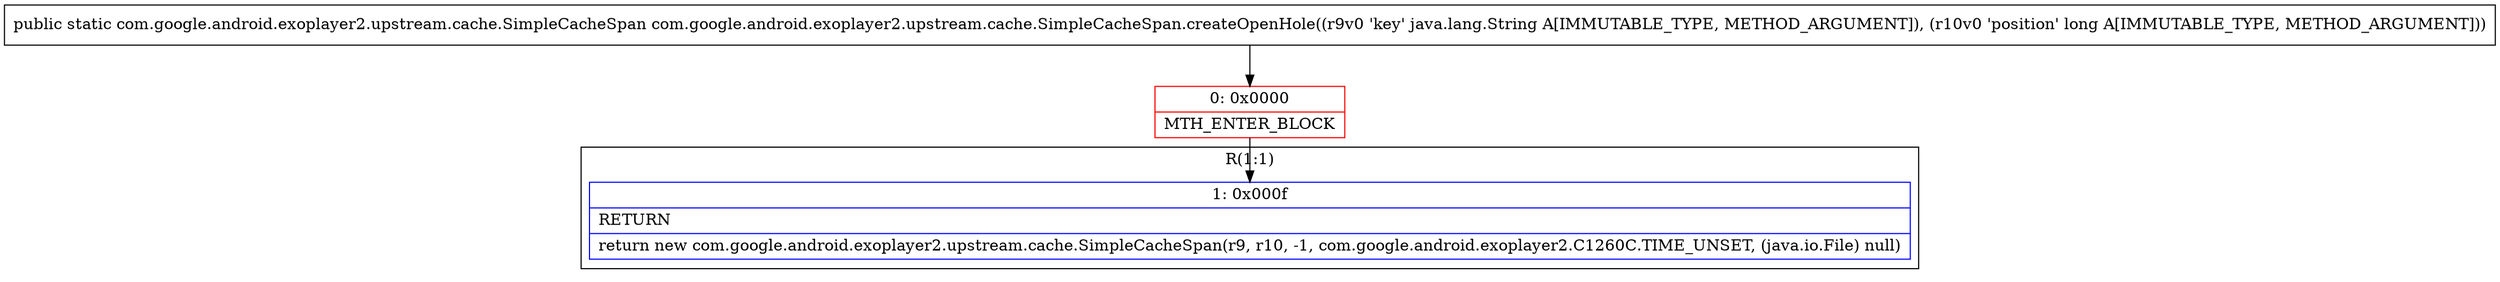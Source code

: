 digraph "CFG forcom.google.android.exoplayer2.upstream.cache.SimpleCacheSpan.createOpenHole(Ljava\/lang\/String;J)Lcom\/google\/android\/exoplayer2\/upstream\/cache\/SimpleCacheSpan;" {
subgraph cluster_Region_1767544417 {
label = "R(1:1)";
node [shape=record,color=blue];
Node_1 [shape=record,label="{1\:\ 0x000f|RETURN\l|return new com.google.android.exoplayer2.upstream.cache.SimpleCacheSpan(r9, r10, \-1, com.google.android.exoplayer2.C1260C.TIME_UNSET, (java.io.File) null)\l}"];
}
Node_0 [shape=record,color=red,label="{0\:\ 0x0000|MTH_ENTER_BLOCK\l}"];
MethodNode[shape=record,label="{public static com.google.android.exoplayer2.upstream.cache.SimpleCacheSpan com.google.android.exoplayer2.upstream.cache.SimpleCacheSpan.createOpenHole((r9v0 'key' java.lang.String A[IMMUTABLE_TYPE, METHOD_ARGUMENT]), (r10v0 'position' long A[IMMUTABLE_TYPE, METHOD_ARGUMENT])) }"];
MethodNode -> Node_0;
Node_0 -> Node_1;
}

